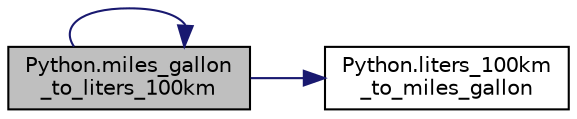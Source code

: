 digraph "Python.miles_gallon_to_liters_100km"
{
 // LATEX_PDF_SIZE
  edge [fontname="Helvetica",fontsize="10",labelfontname="Helvetica",labelfontsize="10"];
  node [fontname="Helvetica",fontsize="10",shape=record];
  rankdir="LR";
  Node1 [label="Python.miles_gallon\l_to_liters_100km",height=0.2,width=0.4,color="black", fillcolor="grey75", style="filled", fontcolor="black",tooltip=" "];
  Node1 -> Node2 [color="midnightblue",fontsize="10",style="solid",fontname="Helvetica"];
  Node2 [label="Python.liters_100km\l_to_miles_gallon",height=0.2,width=0.4,color="black", fillcolor="white", style="filled",URL="$namespace_python.html#a7dbc523d0e9e5e25dfb7f67f870b7184",tooltip=" "];
  Node1 -> Node1 [color="midnightblue",fontsize="10",style="solid",fontname="Helvetica"];
}
